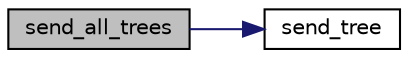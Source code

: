 digraph G
{
  edge [fontname="Helvetica",fontsize="10",labelfontname="Helvetica",labelfontsize="10"];
  node [fontname="Helvetica",fontsize="10",shape=record];
  rankdir="LR";
  Node1 [label="send_all_trees",height=0.2,width=0.4,color="black", fillcolor="grey75", style="filled" fontcolor="black"];
  Node1 -> Node2 [color="midnightblue",fontsize="10",style="solid",fontname="Helvetica"];
  Node2 [label="send_tree",height=0.2,width=0.4,color="black", fillcolor="white", style="filled",URL="$trees_8c.html#a66b34bd277c8c1de59110a448a55b467"];
}
